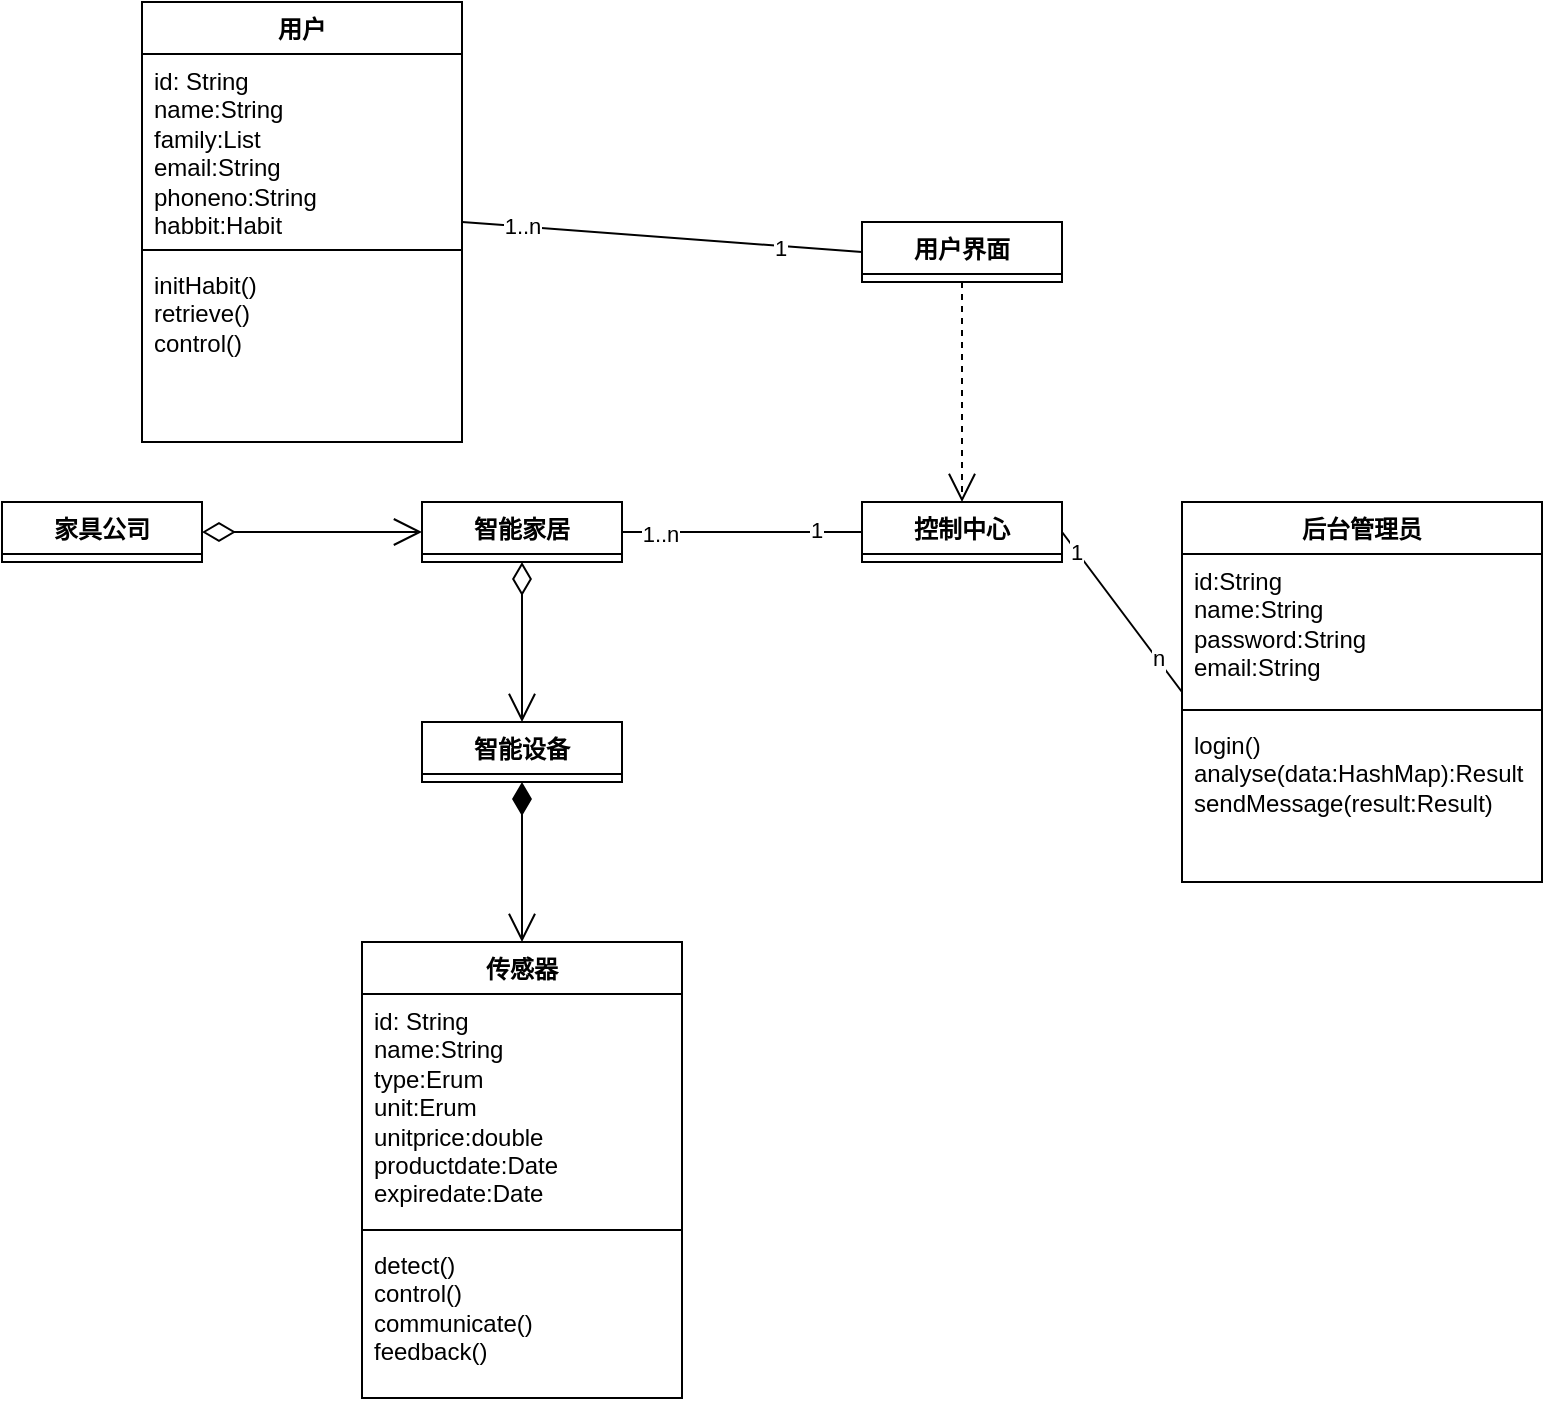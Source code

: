 <mxfile version="24.2.0" type="github">
  <diagram name="第 1 页" id="8jwr1yB68v9hcRnRHFLA">
    <mxGraphModel dx="862" dy="365" grid="1" gridSize="10" guides="1" tooltips="1" connect="1" arrows="1" fold="1" page="1" pageScale="1" pageWidth="850" pageHeight="1100" math="0" shadow="0">
      <root>
        <mxCell id="0" />
        <mxCell id="1" parent="0" />
        <mxCell id="xDn7OaBj2y6qqKKTSdad-1" value="用户" style="swimlane;fontStyle=1;align=center;verticalAlign=top;childLayout=stackLayout;horizontal=1;startSize=26;horizontalStack=0;resizeParent=1;resizeParentMax=0;resizeLast=0;collapsible=1;marginBottom=0;whiteSpace=wrap;html=1;" parent="1" vertex="1">
          <mxGeometry x="100" y="50" width="160" height="220" as="geometry">
            <mxRectangle x="210" y="160" width="100" height="30" as="alternateBounds" />
          </mxGeometry>
        </mxCell>
        <mxCell id="xDn7OaBj2y6qqKKTSdad-2" value="id: String&lt;div&gt;name:String&lt;/div&gt;&lt;div&gt;family:List&lt;/div&gt;&lt;div&gt;email:String&lt;/div&gt;&lt;div&gt;phoneno:String&lt;/div&gt;&lt;div&gt;habbit:Habit&lt;/div&gt;&lt;div&gt;&lt;br&gt;&lt;/div&gt;&lt;div&gt;&lt;br&gt;&lt;/div&gt;&lt;div&gt;&lt;div&gt;&lt;br&gt;&lt;/div&gt;&lt;/div&gt;" style="text;strokeColor=none;fillColor=none;align=left;verticalAlign=top;spacingLeft=4;spacingRight=4;overflow=hidden;rotatable=0;points=[[0,0.5],[1,0.5]];portConstraint=eastwest;whiteSpace=wrap;html=1;" parent="xDn7OaBj2y6qqKKTSdad-1" vertex="1">
          <mxGeometry y="26" width="160" height="94" as="geometry" />
        </mxCell>
        <mxCell id="xDn7OaBj2y6qqKKTSdad-3" value="" style="line;strokeWidth=1;fillColor=none;align=left;verticalAlign=middle;spacingTop=-1;spacingLeft=3;spacingRight=3;rotatable=0;labelPosition=right;points=[];portConstraint=eastwest;strokeColor=inherit;" parent="xDn7OaBj2y6qqKKTSdad-1" vertex="1">
          <mxGeometry y="120" width="160" height="8" as="geometry" />
        </mxCell>
        <mxCell id="xDn7OaBj2y6qqKKTSdad-4" value="initHabit()&lt;div&gt;retrieve()&lt;/div&gt;&lt;div&gt;control()&lt;/div&gt;" style="text;strokeColor=none;fillColor=none;align=left;verticalAlign=top;spacingLeft=4;spacingRight=4;overflow=hidden;rotatable=0;points=[[0,0.5],[1,0.5]];portConstraint=eastwest;whiteSpace=wrap;html=1;" parent="xDn7OaBj2y6qqKKTSdad-1" vertex="1">
          <mxGeometry y="128" width="160" height="92" as="geometry" />
        </mxCell>
        <mxCell id="xDn7OaBj2y6qqKKTSdad-5" value="后台管理员" style="swimlane;fontStyle=1;align=center;verticalAlign=top;childLayout=stackLayout;horizontal=1;startSize=26;horizontalStack=0;resizeParent=1;resizeParentMax=0;resizeLast=0;collapsible=1;marginBottom=0;whiteSpace=wrap;html=1;" parent="1" vertex="1">
          <mxGeometry x="620" y="300" width="180" height="190" as="geometry">
            <mxRectangle x="620" y="300" width="210" height="30" as="alternateBounds" />
          </mxGeometry>
        </mxCell>
        <mxCell id="xDn7OaBj2y6qqKKTSdad-6" value="id:String&lt;div&gt;name:String&lt;/div&gt;&lt;div&gt;password:String&lt;/div&gt;&lt;div&gt;email:String&lt;/div&gt;" style="text;strokeColor=none;fillColor=none;align=left;verticalAlign=top;spacingLeft=4;spacingRight=4;overflow=hidden;rotatable=0;points=[[0,0.5],[1,0.5]];portConstraint=eastwest;whiteSpace=wrap;html=1;" parent="xDn7OaBj2y6qqKKTSdad-5" vertex="1">
          <mxGeometry y="26" width="180" height="74" as="geometry" />
        </mxCell>
        <mxCell id="xDn7OaBj2y6qqKKTSdad-7" value="" style="line;strokeWidth=1;fillColor=none;align=left;verticalAlign=middle;spacingTop=-1;spacingLeft=3;spacingRight=3;rotatable=0;labelPosition=right;points=[];portConstraint=eastwest;strokeColor=inherit;" parent="xDn7OaBj2y6qqKKTSdad-5" vertex="1">
          <mxGeometry y="100" width="180" height="8" as="geometry" />
        </mxCell>
        <mxCell id="xDn7OaBj2y6qqKKTSdad-8" value="login()&lt;div&gt;analyse(data:HashMap):Result&lt;/div&gt;&lt;div&gt;sendMessage(result:Result)&lt;/div&gt;" style="text;strokeColor=none;fillColor=none;align=left;verticalAlign=top;spacingLeft=4;spacingRight=4;overflow=hidden;rotatable=0;points=[[0,0.5],[1,0.5]];portConstraint=eastwest;whiteSpace=wrap;html=1;" parent="xDn7OaBj2y6qqKKTSdad-5" vertex="1">
          <mxGeometry y="108" width="180" height="82" as="geometry" />
        </mxCell>
        <mxCell id="xDn7OaBj2y6qqKKTSdad-9" value="智能设备" style="swimlane;fontStyle=1;align=center;verticalAlign=top;childLayout=stackLayout;horizontal=1;startSize=26;horizontalStack=0;resizeParent=1;resizeParentMax=0;resizeLast=0;collapsible=1;marginBottom=0;whiteSpace=wrap;html=1;" parent="1" vertex="1" collapsed="1">
          <mxGeometry x="240" y="410" width="100" height="30" as="geometry">
            <mxRectangle x="140" y="270" width="160" height="86" as="alternateBounds" />
          </mxGeometry>
        </mxCell>
        <mxCell id="xDn7OaBj2y6qqKKTSdad-10" value="+ field: type" style="text;strokeColor=none;fillColor=none;align=left;verticalAlign=top;spacingLeft=4;spacingRight=4;overflow=hidden;rotatable=0;points=[[0,0.5],[1,0.5]];portConstraint=eastwest;whiteSpace=wrap;html=1;" parent="xDn7OaBj2y6qqKKTSdad-9" vertex="1">
          <mxGeometry y="26" width="160" height="26" as="geometry" />
        </mxCell>
        <mxCell id="xDn7OaBj2y6qqKKTSdad-11" value="" style="line;strokeWidth=1;fillColor=none;align=left;verticalAlign=middle;spacingTop=-1;spacingLeft=3;spacingRight=3;rotatable=0;labelPosition=right;points=[];portConstraint=eastwest;strokeColor=inherit;" parent="xDn7OaBj2y6qqKKTSdad-9" vertex="1">
          <mxGeometry y="52" width="160" height="8" as="geometry" />
        </mxCell>
        <mxCell id="xDn7OaBj2y6qqKKTSdad-12" value="+ method(type): type" style="text;strokeColor=none;fillColor=none;align=left;verticalAlign=top;spacingLeft=4;spacingRight=4;overflow=hidden;rotatable=0;points=[[0,0.5],[1,0.5]];portConstraint=eastwest;whiteSpace=wrap;html=1;" parent="xDn7OaBj2y6qqKKTSdad-9" vertex="1">
          <mxGeometry y="60" width="160" height="26" as="geometry" />
        </mxCell>
        <mxCell id="xDn7OaBj2y6qqKKTSdad-13" value="传感器" style="swimlane;fontStyle=1;align=center;verticalAlign=top;childLayout=stackLayout;horizontal=1;startSize=26;horizontalStack=0;resizeParent=1;resizeParentMax=0;resizeLast=0;collapsible=1;marginBottom=0;whiteSpace=wrap;html=1;" parent="1" vertex="1">
          <mxGeometry x="210" y="520" width="160" height="228" as="geometry">
            <mxRectangle x="240" y="520" width="100" height="30" as="alternateBounds" />
          </mxGeometry>
        </mxCell>
        <mxCell id="xDn7OaBj2y6qqKKTSdad-14" value="id: String&lt;div&gt;name:String&lt;/div&gt;&lt;div&gt;type:Erum&lt;/div&gt;&lt;div&gt;unit:Erum&lt;/div&gt;&lt;div&gt;unitprice:double&lt;/div&gt;&lt;div&gt;productdate:Date&lt;/div&gt;&lt;div&gt;expiredate:Date&lt;br&gt;&lt;div&gt;&lt;br&gt;&lt;/div&gt;&lt;/div&gt;" style="text;strokeColor=none;fillColor=none;align=left;verticalAlign=top;spacingLeft=4;spacingRight=4;overflow=hidden;rotatable=0;points=[[0,0.5],[1,0.5]];portConstraint=eastwest;whiteSpace=wrap;html=1;" parent="xDn7OaBj2y6qqKKTSdad-13" vertex="1">
          <mxGeometry y="26" width="160" height="114" as="geometry" />
        </mxCell>
        <mxCell id="xDn7OaBj2y6qqKKTSdad-15" value="" style="line;strokeWidth=1;fillColor=none;align=left;verticalAlign=middle;spacingTop=-1;spacingLeft=3;spacingRight=3;rotatable=0;labelPosition=right;points=[];portConstraint=eastwest;strokeColor=inherit;" parent="xDn7OaBj2y6qqKKTSdad-13" vertex="1">
          <mxGeometry y="140" width="160" height="8" as="geometry" />
        </mxCell>
        <mxCell id="xDn7OaBj2y6qqKKTSdad-16" value="detect()&lt;div&gt;control()&lt;/div&gt;&lt;div&gt;communicate()&lt;/div&gt;&lt;div&gt;feedback()&lt;/div&gt;" style="text;strokeColor=none;fillColor=none;align=left;verticalAlign=top;spacingLeft=4;spacingRight=4;overflow=hidden;rotatable=0;points=[[0,0.5],[1,0.5]];portConstraint=eastwest;whiteSpace=wrap;html=1;" parent="xDn7OaBj2y6qqKKTSdad-13" vertex="1">
          <mxGeometry y="148" width="160" height="80" as="geometry" />
        </mxCell>
        <mxCell id="xDn7OaBj2y6qqKKTSdad-21" value="控制中心" style="swimlane;fontStyle=1;align=center;verticalAlign=top;childLayout=stackLayout;horizontal=1;startSize=26;horizontalStack=0;resizeParent=1;resizeParentMax=0;resizeLast=0;collapsible=1;marginBottom=0;whiteSpace=wrap;html=1;" parent="1" vertex="1" collapsed="1">
          <mxGeometry x="460" y="300" width="100" height="30" as="geometry">
            <mxRectangle x="460" y="300" width="160" height="86" as="alternateBounds" />
          </mxGeometry>
        </mxCell>
        <mxCell id="xDn7OaBj2y6qqKKTSdad-22" value="+ field: type" style="text;strokeColor=none;fillColor=none;align=left;verticalAlign=top;spacingLeft=4;spacingRight=4;overflow=hidden;rotatable=0;points=[[0,0.5],[1,0.5]];portConstraint=eastwest;whiteSpace=wrap;html=1;" parent="xDn7OaBj2y6qqKKTSdad-21" vertex="1">
          <mxGeometry y="26" width="160" height="26" as="geometry" />
        </mxCell>
        <mxCell id="xDn7OaBj2y6qqKKTSdad-23" value="" style="line;strokeWidth=1;fillColor=none;align=left;verticalAlign=middle;spacingTop=-1;spacingLeft=3;spacingRight=3;rotatable=0;labelPosition=right;points=[];portConstraint=eastwest;strokeColor=inherit;" parent="xDn7OaBj2y6qqKKTSdad-21" vertex="1">
          <mxGeometry y="52" width="160" height="8" as="geometry" />
        </mxCell>
        <mxCell id="xDn7OaBj2y6qqKKTSdad-24" value="+ method(type): type" style="text;strokeColor=none;fillColor=none;align=left;verticalAlign=top;spacingLeft=4;spacingRight=4;overflow=hidden;rotatable=0;points=[[0,0.5],[1,0.5]];portConstraint=eastwest;whiteSpace=wrap;html=1;" parent="xDn7OaBj2y6qqKKTSdad-21" vertex="1">
          <mxGeometry y="60" width="160" height="26" as="geometry" />
        </mxCell>
        <mxCell id="xDn7OaBj2y6qqKKTSdad-25" value="用户界面" style="swimlane;fontStyle=1;align=center;verticalAlign=top;childLayout=stackLayout;horizontal=1;startSize=26;horizontalStack=0;resizeParent=1;resizeParentMax=0;resizeLast=0;collapsible=1;marginBottom=0;whiteSpace=wrap;html=1;" parent="1" vertex="1" collapsed="1">
          <mxGeometry x="460" y="160" width="100" height="30" as="geometry">
            <mxRectangle x="140" y="270" width="160" height="86" as="alternateBounds" />
          </mxGeometry>
        </mxCell>
        <mxCell id="xDn7OaBj2y6qqKKTSdad-26" value="+ field: type" style="text;strokeColor=none;fillColor=none;align=left;verticalAlign=top;spacingLeft=4;spacingRight=4;overflow=hidden;rotatable=0;points=[[0,0.5],[1,0.5]];portConstraint=eastwest;whiteSpace=wrap;html=1;" parent="xDn7OaBj2y6qqKKTSdad-25" vertex="1">
          <mxGeometry y="26" width="160" height="26" as="geometry" />
        </mxCell>
        <mxCell id="xDn7OaBj2y6qqKKTSdad-27" value="" style="line;strokeWidth=1;fillColor=none;align=left;verticalAlign=middle;spacingTop=-1;spacingLeft=3;spacingRight=3;rotatable=0;labelPosition=right;points=[];portConstraint=eastwest;strokeColor=inherit;" parent="xDn7OaBj2y6qqKKTSdad-25" vertex="1">
          <mxGeometry y="52" width="160" height="8" as="geometry" />
        </mxCell>
        <mxCell id="xDn7OaBj2y6qqKKTSdad-28" value="+ method(type): type" style="text;strokeColor=none;fillColor=none;align=left;verticalAlign=top;spacingLeft=4;spacingRight=4;overflow=hidden;rotatable=0;points=[[0,0.5],[1,0.5]];portConstraint=eastwest;whiteSpace=wrap;html=1;" parent="xDn7OaBj2y6qqKKTSdad-25" vertex="1">
          <mxGeometry y="60" width="160" height="26" as="geometry" />
        </mxCell>
        <mxCell id="xDn7OaBj2y6qqKKTSdad-37" value="家具公司" style="swimlane;fontStyle=1;align=center;verticalAlign=top;childLayout=stackLayout;horizontal=1;startSize=26;horizontalStack=0;resizeParent=1;resizeParentMax=0;resizeLast=0;collapsible=1;marginBottom=0;whiteSpace=wrap;html=1;" parent="1" vertex="1" collapsed="1">
          <mxGeometry x="30" y="300" width="100" height="30" as="geometry">
            <mxRectangle x="140" y="270" width="160" height="86" as="alternateBounds" />
          </mxGeometry>
        </mxCell>
        <mxCell id="xDn7OaBj2y6qqKKTSdad-38" value="+ field: type" style="text;strokeColor=none;fillColor=none;align=left;verticalAlign=top;spacingLeft=4;spacingRight=4;overflow=hidden;rotatable=0;points=[[0,0.5],[1,0.5]];portConstraint=eastwest;whiteSpace=wrap;html=1;" parent="xDn7OaBj2y6qqKKTSdad-37" vertex="1">
          <mxGeometry y="26" width="160" height="26" as="geometry" />
        </mxCell>
        <mxCell id="xDn7OaBj2y6qqKKTSdad-39" value="" style="line;strokeWidth=1;fillColor=none;align=left;verticalAlign=middle;spacingTop=-1;spacingLeft=3;spacingRight=3;rotatable=0;labelPosition=right;points=[];portConstraint=eastwest;strokeColor=inherit;" parent="xDn7OaBj2y6qqKKTSdad-37" vertex="1">
          <mxGeometry y="52" width="160" height="8" as="geometry" />
        </mxCell>
        <mxCell id="xDn7OaBj2y6qqKKTSdad-40" value="+ method(type): type" style="text;strokeColor=none;fillColor=none;align=left;verticalAlign=top;spacingLeft=4;spacingRight=4;overflow=hidden;rotatable=0;points=[[0,0.5],[1,0.5]];portConstraint=eastwest;whiteSpace=wrap;html=1;" parent="xDn7OaBj2y6qqKKTSdad-37" vertex="1">
          <mxGeometry y="60" width="160" height="26" as="geometry" />
        </mxCell>
        <mxCell id="xDn7OaBj2y6qqKKTSdad-46" value="" style="endArrow=none;html=1;rounded=0;entryX=0;entryY=0.5;entryDx=0;entryDy=0;exitX=1;exitY=0.5;exitDx=0;exitDy=0;" parent="1" source="xDn7OaBj2y6qqKKTSdad-21" target="xDn7OaBj2y6qqKKTSdad-5" edge="1">
          <mxGeometry relative="1" as="geometry">
            <mxPoint x="520" y="200" as="sourcePoint" />
            <mxPoint x="680" y="200" as="targetPoint" />
          </mxGeometry>
        </mxCell>
        <mxCell id="xDn7OaBj2y6qqKKTSdad-47" value="1" style="edgeLabel;html=1;align=center;verticalAlign=middle;resizable=0;points=[];" parent="xDn7OaBj2y6qqKKTSdad-46" vertex="1" connectable="0">
          <mxGeometry x="-0.764" relative="1" as="geometry">
            <mxPoint as="offset" />
          </mxGeometry>
        </mxCell>
        <mxCell id="xDn7OaBj2y6qqKKTSdad-48" value="n" style="edgeLabel;html=1;align=center;verticalAlign=middle;resizable=0;points=[];" parent="xDn7OaBj2y6qqKKTSdad-46" vertex="1" connectable="0">
          <mxGeometry x="0.582" relative="1" as="geometry">
            <mxPoint as="offset" />
          </mxGeometry>
        </mxCell>
        <mxCell id="xDn7OaBj2y6qqKKTSdad-52" value="" style="endArrow=none;html=1;rounded=0;exitX=1;exitY=0.5;exitDx=0;exitDy=0;entryX=0;entryY=0.5;entryDx=0;entryDy=0;" parent="1" source="xDn7OaBj2y6qqKKTSdad-1" target="xDn7OaBj2y6qqKKTSdad-25" edge="1">
          <mxGeometry relative="1" as="geometry">
            <mxPoint x="500" y="270" as="sourcePoint" />
            <mxPoint x="660" y="270" as="targetPoint" />
          </mxGeometry>
        </mxCell>
        <mxCell id="xDn7OaBj2y6qqKKTSdad-53" value="1..n" style="edgeLabel;html=1;align=center;verticalAlign=middle;resizable=0;points=[];" parent="xDn7OaBj2y6qqKKTSdad-52" vertex="1" connectable="0">
          <mxGeometry x="-0.707" relative="1" as="geometry">
            <mxPoint as="offset" />
          </mxGeometry>
        </mxCell>
        <mxCell id="xDn7OaBj2y6qqKKTSdad-54" value="1" style="edgeLabel;html=1;align=center;verticalAlign=middle;resizable=0;points=[];" parent="xDn7OaBj2y6qqKKTSdad-52" vertex="1" connectable="0">
          <mxGeometry x="0.593" y="-1" relative="1" as="geometry">
            <mxPoint as="offset" />
          </mxGeometry>
        </mxCell>
        <mxCell id="xDn7OaBj2y6qqKKTSdad-67" value="智能家居" style="swimlane;fontStyle=1;align=center;verticalAlign=top;childLayout=stackLayout;horizontal=1;startSize=26;horizontalStack=0;resizeParent=1;resizeParentMax=0;resizeLast=0;collapsible=1;marginBottom=0;whiteSpace=wrap;html=1;" parent="1" vertex="1" collapsed="1">
          <mxGeometry x="240" y="300" width="100" height="30" as="geometry">
            <mxRectangle x="140" y="270" width="160" height="86" as="alternateBounds" />
          </mxGeometry>
        </mxCell>
        <mxCell id="xDn7OaBj2y6qqKKTSdad-68" value="+ field: type" style="text;strokeColor=none;fillColor=none;align=left;verticalAlign=top;spacingLeft=4;spacingRight=4;overflow=hidden;rotatable=0;points=[[0,0.5],[1,0.5]];portConstraint=eastwest;whiteSpace=wrap;html=1;" parent="xDn7OaBj2y6qqKKTSdad-67" vertex="1">
          <mxGeometry y="26" width="160" height="26" as="geometry" />
        </mxCell>
        <mxCell id="xDn7OaBj2y6qqKKTSdad-69" value="" style="line;strokeWidth=1;fillColor=none;align=left;verticalAlign=middle;spacingTop=-1;spacingLeft=3;spacingRight=3;rotatable=0;labelPosition=right;points=[];portConstraint=eastwest;strokeColor=inherit;" parent="xDn7OaBj2y6qqKKTSdad-67" vertex="1">
          <mxGeometry y="52" width="160" height="8" as="geometry" />
        </mxCell>
        <mxCell id="xDn7OaBj2y6qqKKTSdad-70" value="+ method(type): type" style="text;strokeColor=none;fillColor=none;align=left;verticalAlign=top;spacingLeft=4;spacingRight=4;overflow=hidden;rotatable=0;points=[[0,0.5],[1,0.5]];portConstraint=eastwest;whiteSpace=wrap;html=1;" parent="xDn7OaBj2y6qqKKTSdad-67" vertex="1">
          <mxGeometry y="60" width="160" height="26" as="geometry" />
        </mxCell>
        <mxCell id="xDn7OaBj2y6qqKKTSdad-71" value="" style="endArrow=open;html=1;endSize=12;startArrow=diamondThin;startSize=14;startFill=0;edgeStyle=orthogonalEdgeStyle;align=left;verticalAlign=bottom;rounded=0;exitX=0.5;exitY=1;exitDx=0;exitDy=0;entryX=0.5;entryY=0;entryDx=0;entryDy=0;" parent="1" source="xDn7OaBj2y6qqKKTSdad-67" target="xDn7OaBj2y6qqKKTSdad-9" edge="1">
          <mxGeometry x="-1" y="3" relative="1" as="geometry">
            <mxPoint x="300" y="450" as="sourcePoint" />
            <mxPoint x="290" y="410" as="targetPoint" />
          </mxGeometry>
        </mxCell>
        <mxCell id="xDn7OaBj2y6qqKKTSdad-72" value="" style="endArrow=open;html=1;endSize=12;startArrow=diamondThin;startSize=14;startFill=0;edgeStyle=orthogonalEdgeStyle;align=left;verticalAlign=bottom;rounded=0;exitX=1;exitY=0.5;exitDx=0;exitDy=0;entryX=0;entryY=0.5;entryDx=0;entryDy=0;" parent="1" source="xDn7OaBj2y6qqKKTSdad-37" target="xDn7OaBj2y6qqKKTSdad-67" edge="1">
          <mxGeometry x="-1" y="3" relative="1" as="geometry">
            <mxPoint x="310" y="460" as="sourcePoint" />
            <mxPoint x="310" y="540" as="targetPoint" />
          </mxGeometry>
        </mxCell>
        <mxCell id="xDn7OaBj2y6qqKKTSdad-73" value="" style="endArrow=open;html=1;endSize=12;startArrow=diamondThin;startSize=14;startFill=1;edgeStyle=orthogonalEdgeStyle;align=left;verticalAlign=bottom;rounded=0;entryX=0.5;entryY=0;entryDx=0;entryDy=0;exitX=0.5;exitY=1;exitDx=0;exitDy=0;" parent="1" source="xDn7OaBj2y6qqKKTSdad-9" target="xDn7OaBj2y6qqKKTSdad-13" edge="1">
          <mxGeometry x="-1" y="3" relative="1" as="geometry">
            <mxPoint x="480" y="450" as="sourcePoint" />
            <mxPoint x="500" y="410" as="targetPoint" />
          </mxGeometry>
        </mxCell>
        <mxCell id="xDn7OaBj2y6qqKKTSdad-75" value="" style="endArrow=none;html=1;rounded=0;entryX=0;entryY=0.5;entryDx=0;entryDy=0;exitX=1;exitY=0.5;exitDx=0;exitDy=0;" parent="1" source="xDn7OaBj2y6qqKKTSdad-67" target="xDn7OaBj2y6qqKKTSdad-21" edge="1">
          <mxGeometry relative="1" as="geometry">
            <mxPoint x="340" y="310" as="sourcePoint" />
            <mxPoint x="500" y="310" as="targetPoint" />
          </mxGeometry>
        </mxCell>
        <mxCell id="xDn7OaBj2y6qqKKTSdad-76" value="1..n" style="edgeLabel;html=1;align=center;verticalAlign=middle;resizable=0;points=[];" parent="xDn7OaBj2y6qqKKTSdad-75" vertex="1" connectable="0">
          <mxGeometry x="-0.689" y="-1" relative="1" as="geometry">
            <mxPoint as="offset" />
          </mxGeometry>
        </mxCell>
        <mxCell id="xDn7OaBj2y6qqKKTSdad-77" value="1" style="edgeLabel;html=1;align=center;verticalAlign=middle;resizable=0;points=[];" parent="xDn7OaBj2y6qqKKTSdad-75" vertex="1" connectable="0">
          <mxGeometry x="0.611" y="1" relative="1" as="geometry">
            <mxPoint as="offset" />
          </mxGeometry>
        </mxCell>
        <mxCell id="xDn7OaBj2y6qqKKTSdad-81" value="" style="endArrow=open;endSize=12;dashed=1;html=1;rounded=0;exitX=0.5;exitY=1;exitDx=0;exitDy=0;entryX=0.5;entryY=0;entryDx=0;entryDy=0;" parent="1" source="xDn7OaBj2y6qqKKTSdad-25" target="xDn7OaBj2y6qqKKTSdad-21" edge="1">
          <mxGeometry width="160" relative="1" as="geometry">
            <mxPoint x="340" y="310" as="sourcePoint" />
            <mxPoint x="500" y="310" as="targetPoint" />
          </mxGeometry>
        </mxCell>
      </root>
    </mxGraphModel>
  </diagram>
</mxfile>
